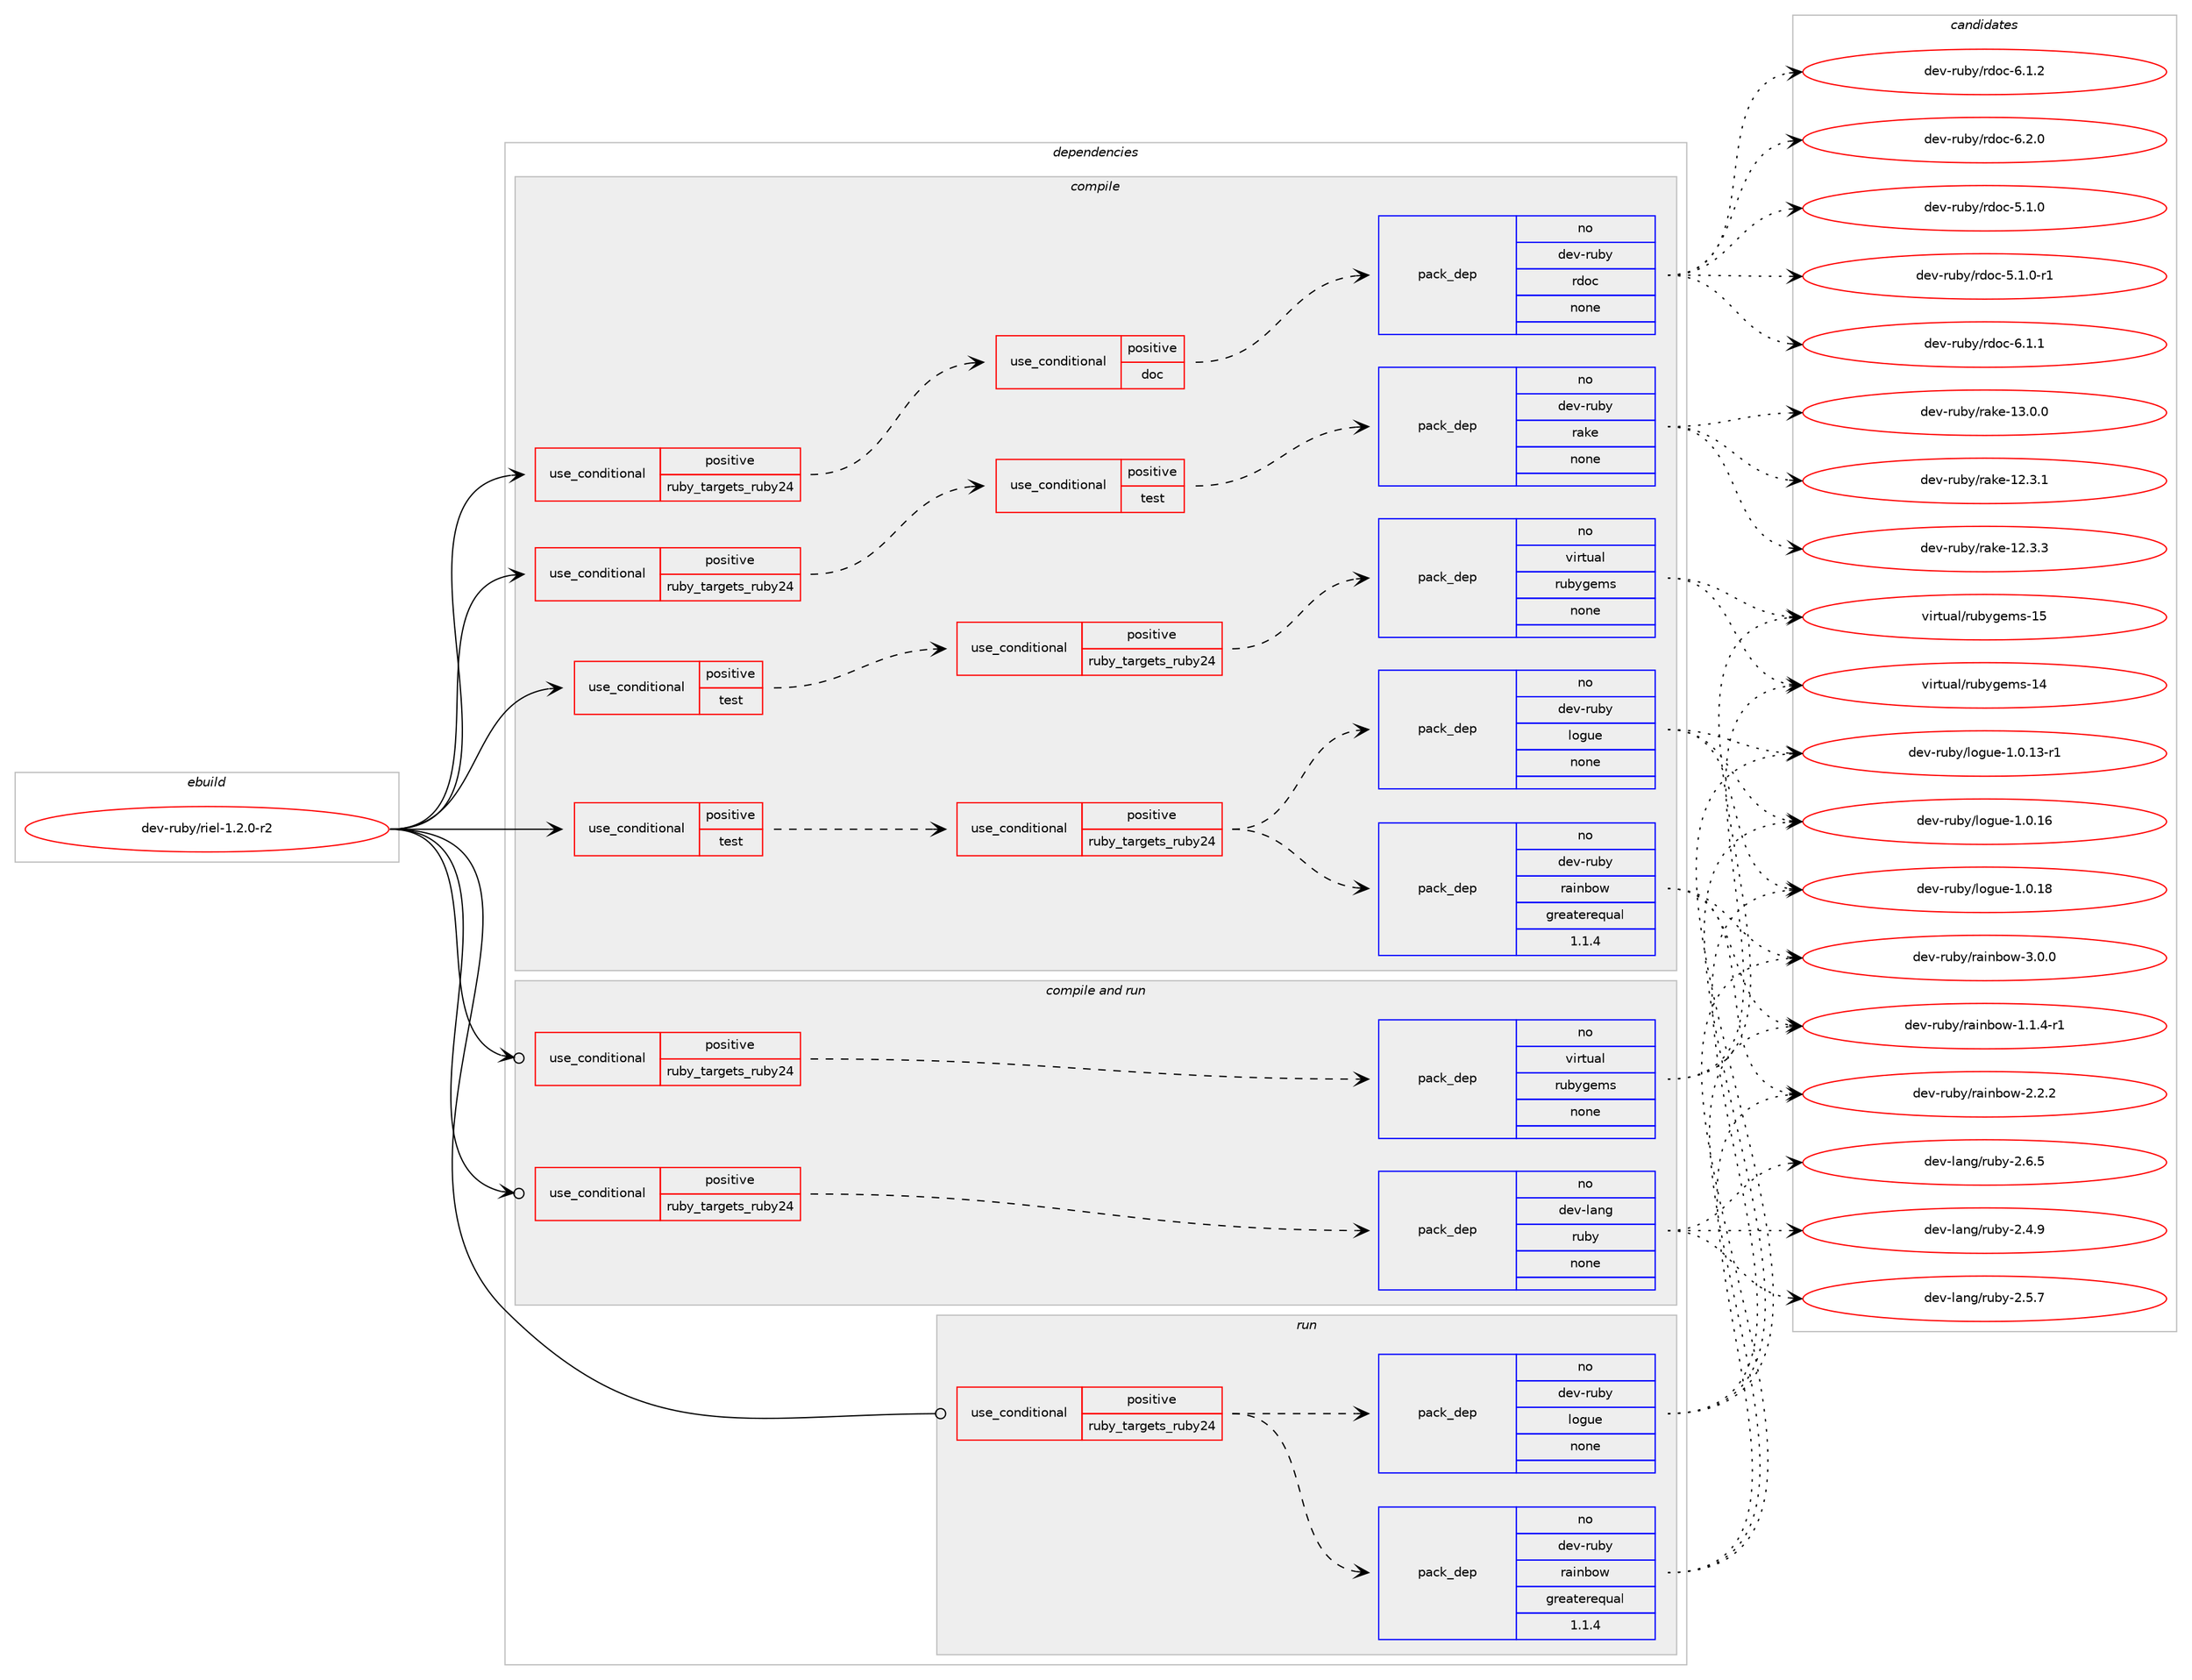 digraph prolog {

# *************
# Graph options
# *************

newrank=true;
concentrate=true;
compound=true;
graph [rankdir=LR,fontname=Helvetica,fontsize=10,ranksep=1.5];#, ranksep=2.5, nodesep=0.2];
edge  [arrowhead=vee];
node  [fontname=Helvetica,fontsize=10];

# **********
# The ebuild
# **********

subgraph cluster_leftcol {
color=gray;
rank=same;
label=<<i>ebuild</i>>;
id [label="dev-ruby/riel-1.2.0-r2", color=red, width=4, href="../dev-ruby/riel-1.2.0-r2.svg"];
}

# ****************
# The dependencies
# ****************

subgraph cluster_midcol {
color=gray;
label=<<i>dependencies</i>>;
subgraph cluster_compile {
fillcolor="#eeeeee";
style=filled;
label=<<i>compile</i>>;
subgraph cond173423 {
dependency706702 [label=<<TABLE BORDER="0" CELLBORDER="1" CELLSPACING="0" CELLPADDING="4"><TR><TD ROWSPAN="3" CELLPADDING="10">use_conditional</TD></TR><TR><TD>positive</TD></TR><TR><TD>ruby_targets_ruby24</TD></TR></TABLE>>, shape=none, color=red];
subgraph cond173424 {
dependency706703 [label=<<TABLE BORDER="0" CELLBORDER="1" CELLSPACING="0" CELLPADDING="4"><TR><TD ROWSPAN="3" CELLPADDING="10">use_conditional</TD></TR><TR><TD>positive</TD></TR><TR><TD>doc</TD></TR></TABLE>>, shape=none, color=red];
subgraph pack521249 {
dependency706704 [label=<<TABLE BORDER="0" CELLBORDER="1" CELLSPACING="0" CELLPADDING="4" WIDTH="220"><TR><TD ROWSPAN="6" CELLPADDING="30">pack_dep</TD></TR><TR><TD WIDTH="110">no</TD></TR><TR><TD>dev-ruby</TD></TR><TR><TD>rdoc</TD></TR><TR><TD>none</TD></TR><TR><TD></TD></TR></TABLE>>, shape=none, color=blue];
}
dependency706703:e -> dependency706704:w [weight=20,style="dashed",arrowhead="vee"];
}
dependency706702:e -> dependency706703:w [weight=20,style="dashed",arrowhead="vee"];
}
id:e -> dependency706702:w [weight=20,style="solid",arrowhead="vee"];
subgraph cond173425 {
dependency706705 [label=<<TABLE BORDER="0" CELLBORDER="1" CELLSPACING="0" CELLPADDING="4"><TR><TD ROWSPAN="3" CELLPADDING="10">use_conditional</TD></TR><TR><TD>positive</TD></TR><TR><TD>ruby_targets_ruby24</TD></TR></TABLE>>, shape=none, color=red];
subgraph cond173426 {
dependency706706 [label=<<TABLE BORDER="0" CELLBORDER="1" CELLSPACING="0" CELLPADDING="4"><TR><TD ROWSPAN="3" CELLPADDING="10">use_conditional</TD></TR><TR><TD>positive</TD></TR><TR><TD>test</TD></TR></TABLE>>, shape=none, color=red];
subgraph pack521250 {
dependency706707 [label=<<TABLE BORDER="0" CELLBORDER="1" CELLSPACING="0" CELLPADDING="4" WIDTH="220"><TR><TD ROWSPAN="6" CELLPADDING="30">pack_dep</TD></TR><TR><TD WIDTH="110">no</TD></TR><TR><TD>dev-ruby</TD></TR><TR><TD>rake</TD></TR><TR><TD>none</TD></TR><TR><TD></TD></TR></TABLE>>, shape=none, color=blue];
}
dependency706706:e -> dependency706707:w [weight=20,style="dashed",arrowhead="vee"];
}
dependency706705:e -> dependency706706:w [weight=20,style="dashed",arrowhead="vee"];
}
id:e -> dependency706705:w [weight=20,style="solid",arrowhead="vee"];
subgraph cond173427 {
dependency706708 [label=<<TABLE BORDER="0" CELLBORDER="1" CELLSPACING="0" CELLPADDING="4"><TR><TD ROWSPAN="3" CELLPADDING="10">use_conditional</TD></TR><TR><TD>positive</TD></TR><TR><TD>test</TD></TR></TABLE>>, shape=none, color=red];
subgraph cond173428 {
dependency706709 [label=<<TABLE BORDER="0" CELLBORDER="1" CELLSPACING="0" CELLPADDING="4"><TR><TD ROWSPAN="3" CELLPADDING="10">use_conditional</TD></TR><TR><TD>positive</TD></TR><TR><TD>ruby_targets_ruby24</TD></TR></TABLE>>, shape=none, color=red];
subgraph pack521251 {
dependency706710 [label=<<TABLE BORDER="0" CELLBORDER="1" CELLSPACING="0" CELLPADDING="4" WIDTH="220"><TR><TD ROWSPAN="6" CELLPADDING="30">pack_dep</TD></TR><TR><TD WIDTH="110">no</TD></TR><TR><TD>dev-ruby</TD></TR><TR><TD>rainbow</TD></TR><TR><TD>greaterequal</TD></TR><TR><TD>1.1.4</TD></TR></TABLE>>, shape=none, color=blue];
}
dependency706709:e -> dependency706710:w [weight=20,style="dashed",arrowhead="vee"];
subgraph pack521252 {
dependency706711 [label=<<TABLE BORDER="0" CELLBORDER="1" CELLSPACING="0" CELLPADDING="4" WIDTH="220"><TR><TD ROWSPAN="6" CELLPADDING="30">pack_dep</TD></TR><TR><TD WIDTH="110">no</TD></TR><TR><TD>dev-ruby</TD></TR><TR><TD>logue</TD></TR><TR><TD>none</TD></TR><TR><TD></TD></TR></TABLE>>, shape=none, color=blue];
}
dependency706709:e -> dependency706711:w [weight=20,style="dashed",arrowhead="vee"];
}
dependency706708:e -> dependency706709:w [weight=20,style="dashed",arrowhead="vee"];
}
id:e -> dependency706708:w [weight=20,style="solid",arrowhead="vee"];
subgraph cond173429 {
dependency706712 [label=<<TABLE BORDER="0" CELLBORDER="1" CELLSPACING="0" CELLPADDING="4"><TR><TD ROWSPAN="3" CELLPADDING="10">use_conditional</TD></TR><TR><TD>positive</TD></TR><TR><TD>test</TD></TR></TABLE>>, shape=none, color=red];
subgraph cond173430 {
dependency706713 [label=<<TABLE BORDER="0" CELLBORDER="1" CELLSPACING="0" CELLPADDING="4"><TR><TD ROWSPAN="3" CELLPADDING="10">use_conditional</TD></TR><TR><TD>positive</TD></TR><TR><TD>ruby_targets_ruby24</TD></TR></TABLE>>, shape=none, color=red];
subgraph pack521253 {
dependency706714 [label=<<TABLE BORDER="0" CELLBORDER="1" CELLSPACING="0" CELLPADDING="4" WIDTH="220"><TR><TD ROWSPAN="6" CELLPADDING="30">pack_dep</TD></TR><TR><TD WIDTH="110">no</TD></TR><TR><TD>virtual</TD></TR><TR><TD>rubygems</TD></TR><TR><TD>none</TD></TR><TR><TD></TD></TR></TABLE>>, shape=none, color=blue];
}
dependency706713:e -> dependency706714:w [weight=20,style="dashed",arrowhead="vee"];
}
dependency706712:e -> dependency706713:w [weight=20,style="dashed",arrowhead="vee"];
}
id:e -> dependency706712:w [weight=20,style="solid",arrowhead="vee"];
}
subgraph cluster_compileandrun {
fillcolor="#eeeeee";
style=filled;
label=<<i>compile and run</i>>;
subgraph cond173431 {
dependency706715 [label=<<TABLE BORDER="0" CELLBORDER="1" CELLSPACING="0" CELLPADDING="4"><TR><TD ROWSPAN="3" CELLPADDING="10">use_conditional</TD></TR><TR><TD>positive</TD></TR><TR><TD>ruby_targets_ruby24</TD></TR></TABLE>>, shape=none, color=red];
subgraph pack521254 {
dependency706716 [label=<<TABLE BORDER="0" CELLBORDER="1" CELLSPACING="0" CELLPADDING="4" WIDTH="220"><TR><TD ROWSPAN="6" CELLPADDING="30">pack_dep</TD></TR><TR><TD WIDTH="110">no</TD></TR><TR><TD>dev-lang</TD></TR><TR><TD>ruby</TD></TR><TR><TD>none</TD></TR><TR><TD></TD></TR></TABLE>>, shape=none, color=blue];
}
dependency706715:e -> dependency706716:w [weight=20,style="dashed",arrowhead="vee"];
}
id:e -> dependency706715:w [weight=20,style="solid",arrowhead="odotvee"];
subgraph cond173432 {
dependency706717 [label=<<TABLE BORDER="0" CELLBORDER="1" CELLSPACING="0" CELLPADDING="4"><TR><TD ROWSPAN="3" CELLPADDING="10">use_conditional</TD></TR><TR><TD>positive</TD></TR><TR><TD>ruby_targets_ruby24</TD></TR></TABLE>>, shape=none, color=red];
subgraph pack521255 {
dependency706718 [label=<<TABLE BORDER="0" CELLBORDER="1" CELLSPACING="0" CELLPADDING="4" WIDTH="220"><TR><TD ROWSPAN="6" CELLPADDING="30">pack_dep</TD></TR><TR><TD WIDTH="110">no</TD></TR><TR><TD>virtual</TD></TR><TR><TD>rubygems</TD></TR><TR><TD>none</TD></TR><TR><TD></TD></TR></TABLE>>, shape=none, color=blue];
}
dependency706717:e -> dependency706718:w [weight=20,style="dashed",arrowhead="vee"];
}
id:e -> dependency706717:w [weight=20,style="solid",arrowhead="odotvee"];
}
subgraph cluster_run {
fillcolor="#eeeeee";
style=filled;
label=<<i>run</i>>;
subgraph cond173433 {
dependency706719 [label=<<TABLE BORDER="0" CELLBORDER="1" CELLSPACING="0" CELLPADDING="4"><TR><TD ROWSPAN="3" CELLPADDING="10">use_conditional</TD></TR><TR><TD>positive</TD></TR><TR><TD>ruby_targets_ruby24</TD></TR></TABLE>>, shape=none, color=red];
subgraph pack521256 {
dependency706720 [label=<<TABLE BORDER="0" CELLBORDER="1" CELLSPACING="0" CELLPADDING="4" WIDTH="220"><TR><TD ROWSPAN="6" CELLPADDING="30">pack_dep</TD></TR><TR><TD WIDTH="110">no</TD></TR><TR><TD>dev-ruby</TD></TR><TR><TD>rainbow</TD></TR><TR><TD>greaterequal</TD></TR><TR><TD>1.1.4</TD></TR></TABLE>>, shape=none, color=blue];
}
dependency706719:e -> dependency706720:w [weight=20,style="dashed",arrowhead="vee"];
subgraph pack521257 {
dependency706721 [label=<<TABLE BORDER="0" CELLBORDER="1" CELLSPACING="0" CELLPADDING="4" WIDTH="220"><TR><TD ROWSPAN="6" CELLPADDING="30">pack_dep</TD></TR><TR><TD WIDTH="110">no</TD></TR><TR><TD>dev-ruby</TD></TR><TR><TD>logue</TD></TR><TR><TD>none</TD></TR><TR><TD></TD></TR></TABLE>>, shape=none, color=blue];
}
dependency706719:e -> dependency706721:w [weight=20,style="dashed",arrowhead="vee"];
}
id:e -> dependency706719:w [weight=20,style="solid",arrowhead="odot"];
}
}

# **************
# The candidates
# **************

subgraph cluster_choices {
rank=same;
color=gray;
label=<<i>candidates</i>>;

subgraph choice521249 {
color=black;
nodesep=1;
choice10010111845114117981214711410011199455346494648 [label="dev-ruby/rdoc-5.1.0", color=red, width=4,href="../dev-ruby/rdoc-5.1.0.svg"];
choice100101118451141179812147114100111994553464946484511449 [label="dev-ruby/rdoc-5.1.0-r1", color=red, width=4,href="../dev-ruby/rdoc-5.1.0-r1.svg"];
choice10010111845114117981214711410011199455446494649 [label="dev-ruby/rdoc-6.1.1", color=red, width=4,href="../dev-ruby/rdoc-6.1.1.svg"];
choice10010111845114117981214711410011199455446494650 [label="dev-ruby/rdoc-6.1.2", color=red, width=4,href="../dev-ruby/rdoc-6.1.2.svg"];
choice10010111845114117981214711410011199455446504648 [label="dev-ruby/rdoc-6.2.0", color=red, width=4,href="../dev-ruby/rdoc-6.2.0.svg"];
dependency706704:e -> choice10010111845114117981214711410011199455346494648:w [style=dotted,weight="100"];
dependency706704:e -> choice100101118451141179812147114100111994553464946484511449:w [style=dotted,weight="100"];
dependency706704:e -> choice10010111845114117981214711410011199455446494649:w [style=dotted,weight="100"];
dependency706704:e -> choice10010111845114117981214711410011199455446494650:w [style=dotted,weight="100"];
dependency706704:e -> choice10010111845114117981214711410011199455446504648:w [style=dotted,weight="100"];
}
subgraph choice521250 {
color=black;
nodesep=1;
choice1001011184511411798121471149710710145495046514649 [label="dev-ruby/rake-12.3.1", color=red, width=4,href="../dev-ruby/rake-12.3.1.svg"];
choice1001011184511411798121471149710710145495046514651 [label="dev-ruby/rake-12.3.3", color=red, width=4,href="../dev-ruby/rake-12.3.3.svg"];
choice1001011184511411798121471149710710145495146484648 [label="dev-ruby/rake-13.0.0", color=red, width=4,href="../dev-ruby/rake-13.0.0.svg"];
dependency706707:e -> choice1001011184511411798121471149710710145495046514649:w [style=dotted,weight="100"];
dependency706707:e -> choice1001011184511411798121471149710710145495046514651:w [style=dotted,weight="100"];
dependency706707:e -> choice1001011184511411798121471149710710145495146484648:w [style=dotted,weight="100"];
}
subgraph choice521251 {
color=black;
nodesep=1;
choice10010111845114117981214711497105110981111194549464946524511449 [label="dev-ruby/rainbow-1.1.4-r1", color=red, width=4,href="../dev-ruby/rainbow-1.1.4-r1.svg"];
choice1001011184511411798121471149710511098111119455046504650 [label="dev-ruby/rainbow-2.2.2", color=red, width=4,href="../dev-ruby/rainbow-2.2.2.svg"];
choice1001011184511411798121471149710511098111119455146484648 [label="dev-ruby/rainbow-3.0.0", color=red, width=4,href="../dev-ruby/rainbow-3.0.0.svg"];
dependency706710:e -> choice10010111845114117981214711497105110981111194549464946524511449:w [style=dotted,weight="100"];
dependency706710:e -> choice1001011184511411798121471149710511098111119455046504650:w [style=dotted,weight="100"];
dependency706710:e -> choice1001011184511411798121471149710511098111119455146484648:w [style=dotted,weight="100"];
}
subgraph choice521252 {
color=black;
nodesep=1;
choice100101118451141179812147108111103117101454946484649514511449 [label="dev-ruby/logue-1.0.13-r1", color=red, width=4,href="../dev-ruby/logue-1.0.13-r1.svg"];
choice10010111845114117981214710811110311710145494648464954 [label="dev-ruby/logue-1.0.16", color=red, width=4,href="../dev-ruby/logue-1.0.16.svg"];
choice10010111845114117981214710811110311710145494648464956 [label="dev-ruby/logue-1.0.18", color=red, width=4,href="../dev-ruby/logue-1.0.18.svg"];
dependency706711:e -> choice100101118451141179812147108111103117101454946484649514511449:w [style=dotted,weight="100"];
dependency706711:e -> choice10010111845114117981214710811110311710145494648464954:w [style=dotted,weight="100"];
dependency706711:e -> choice10010111845114117981214710811110311710145494648464956:w [style=dotted,weight="100"];
}
subgraph choice521253 {
color=black;
nodesep=1;
choice118105114116117971084711411798121103101109115454952 [label="virtual/rubygems-14", color=red, width=4,href="../virtual/rubygems-14.svg"];
choice118105114116117971084711411798121103101109115454953 [label="virtual/rubygems-15", color=red, width=4,href="../virtual/rubygems-15.svg"];
dependency706714:e -> choice118105114116117971084711411798121103101109115454952:w [style=dotted,weight="100"];
dependency706714:e -> choice118105114116117971084711411798121103101109115454953:w [style=dotted,weight="100"];
}
subgraph choice521254 {
color=black;
nodesep=1;
choice10010111845108971101034711411798121455046524657 [label="dev-lang/ruby-2.4.9", color=red, width=4,href="../dev-lang/ruby-2.4.9.svg"];
choice10010111845108971101034711411798121455046534655 [label="dev-lang/ruby-2.5.7", color=red, width=4,href="../dev-lang/ruby-2.5.7.svg"];
choice10010111845108971101034711411798121455046544653 [label="dev-lang/ruby-2.6.5", color=red, width=4,href="../dev-lang/ruby-2.6.5.svg"];
dependency706716:e -> choice10010111845108971101034711411798121455046524657:w [style=dotted,weight="100"];
dependency706716:e -> choice10010111845108971101034711411798121455046534655:w [style=dotted,weight="100"];
dependency706716:e -> choice10010111845108971101034711411798121455046544653:w [style=dotted,weight="100"];
}
subgraph choice521255 {
color=black;
nodesep=1;
choice118105114116117971084711411798121103101109115454952 [label="virtual/rubygems-14", color=red, width=4,href="../virtual/rubygems-14.svg"];
choice118105114116117971084711411798121103101109115454953 [label="virtual/rubygems-15", color=red, width=4,href="../virtual/rubygems-15.svg"];
dependency706718:e -> choice118105114116117971084711411798121103101109115454952:w [style=dotted,weight="100"];
dependency706718:e -> choice118105114116117971084711411798121103101109115454953:w [style=dotted,weight="100"];
}
subgraph choice521256 {
color=black;
nodesep=1;
choice10010111845114117981214711497105110981111194549464946524511449 [label="dev-ruby/rainbow-1.1.4-r1", color=red, width=4,href="../dev-ruby/rainbow-1.1.4-r1.svg"];
choice1001011184511411798121471149710511098111119455046504650 [label="dev-ruby/rainbow-2.2.2", color=red, width=4,href="../dev-ruby/rainbow-2.2.2.svg"];
choice1001011184511411798121471149710511098111119455146484648 [label="dev-ruby/rainbow-3.0.0", color=red, width=4,href="../dev-ruby/rainbow-3.0.0.svg"];
dependency706720:e -> choice10010111845114117981214711497105110981111194549464946524511449:w [style=dotted,weight="100"];
dependency706720:e -> choice1001011184511411798121471149710511098111119455046504650:w [style=dotted,weight="100"];
dependency706720:e -> choice1001011184511411798121471149710511098111119455146484648:w [style=dotted,weight="100"];
}
subgraph choice521257 {
color=black;
nodesep=1;
choice100101118451141179812147108111103117101454946484649514511449 [label="dev-ruby/logue-1.0.13-r1", color=red, width=4,href="../dev-ruby/logue-1.0.13-r1.svg"];
choice10010111845114117981214710811110311710145494648464954 [label="dev-ruby/logue-1.0.16", color=red, width=4,href="../dev-ruby/logue-1.0.16.svg"];
choice10010111845114117981214710811110311710145494648464956 [label="dev-ruby/logue-1.0.18", color=red, width=4,href="../dev-ruby/logue-1.0.18.svg"];
dependency706721:e -> choice100101118451141179812147108111103117101454946484649514511449:w [style=dotted,weight="100"];
dependency706721:e -> choice10010111845114117981214710811110311710145494648464954:w [style=dotted,weight="100"];
dependency706721:e -> choice10010111845114117981214710811110311710145494648464956:w [style=dotted,weight="100"];
}
}

}
